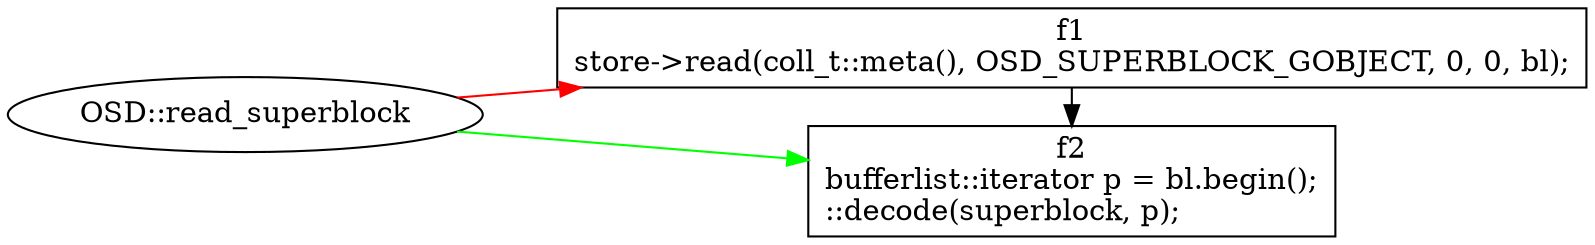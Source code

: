 digraph picture
{
        rankdir="LR";



        {
            rank="same";
            main[label="OSD::read_superblock"];
            }





        {
            rank="same";
            node[shape=box]
            f1[label="\N
store->read(coll_t::meta(), OSD_SUPERBLOCK_GOBJECT, 0, 0, bl);\l"];
            f2[label="\N
bufferlist::iterator p = bl.begin();\l\
::decode(superblock, p);\l"];
            #f3[label="\N\l"];
            }






        {
            main->f1[color=red];
            main->f2[color=green];


            f1->f2;
            }
        }


